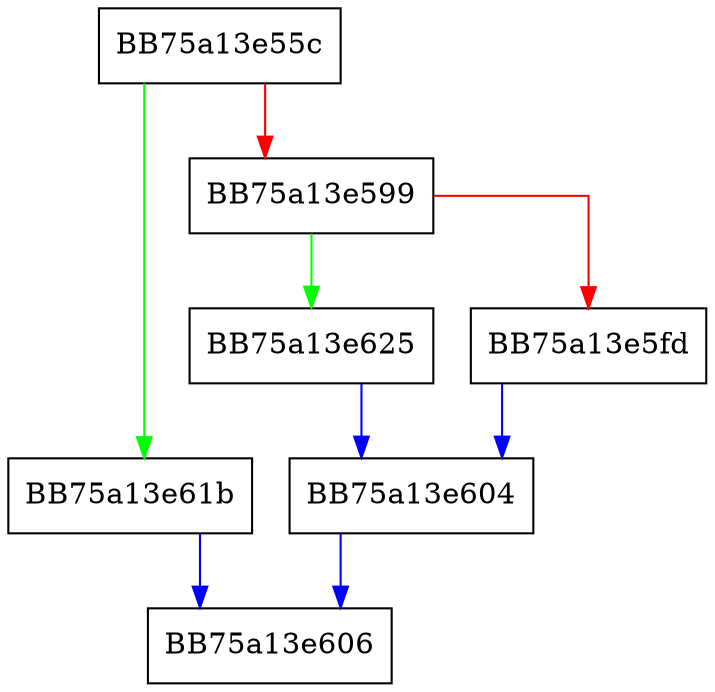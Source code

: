 digraph GetSkipPcodeResult {
  node [shape="box"];
  graph [splines=ortho];
  BB75a13e55c -> BB75a13e61b [color="green"];
  BB75a13e55c -> BB75a13e599 [color="red"];
  BB75a13e599 -> BB75a13e625 [color="green"];
  BB75a13e599 -> BB75a13e5fd [color="red"];
  BB75a13e5fd -> BB75a13e604 [color="blue"];
  BB75a13e604 -> BB75a13e606 [color="blue"];
  BB75a13e61b -> BB75a13e606 [color="blue"];
  BB75a13e625 -> BB75a13e604 [color="blue"];
}
